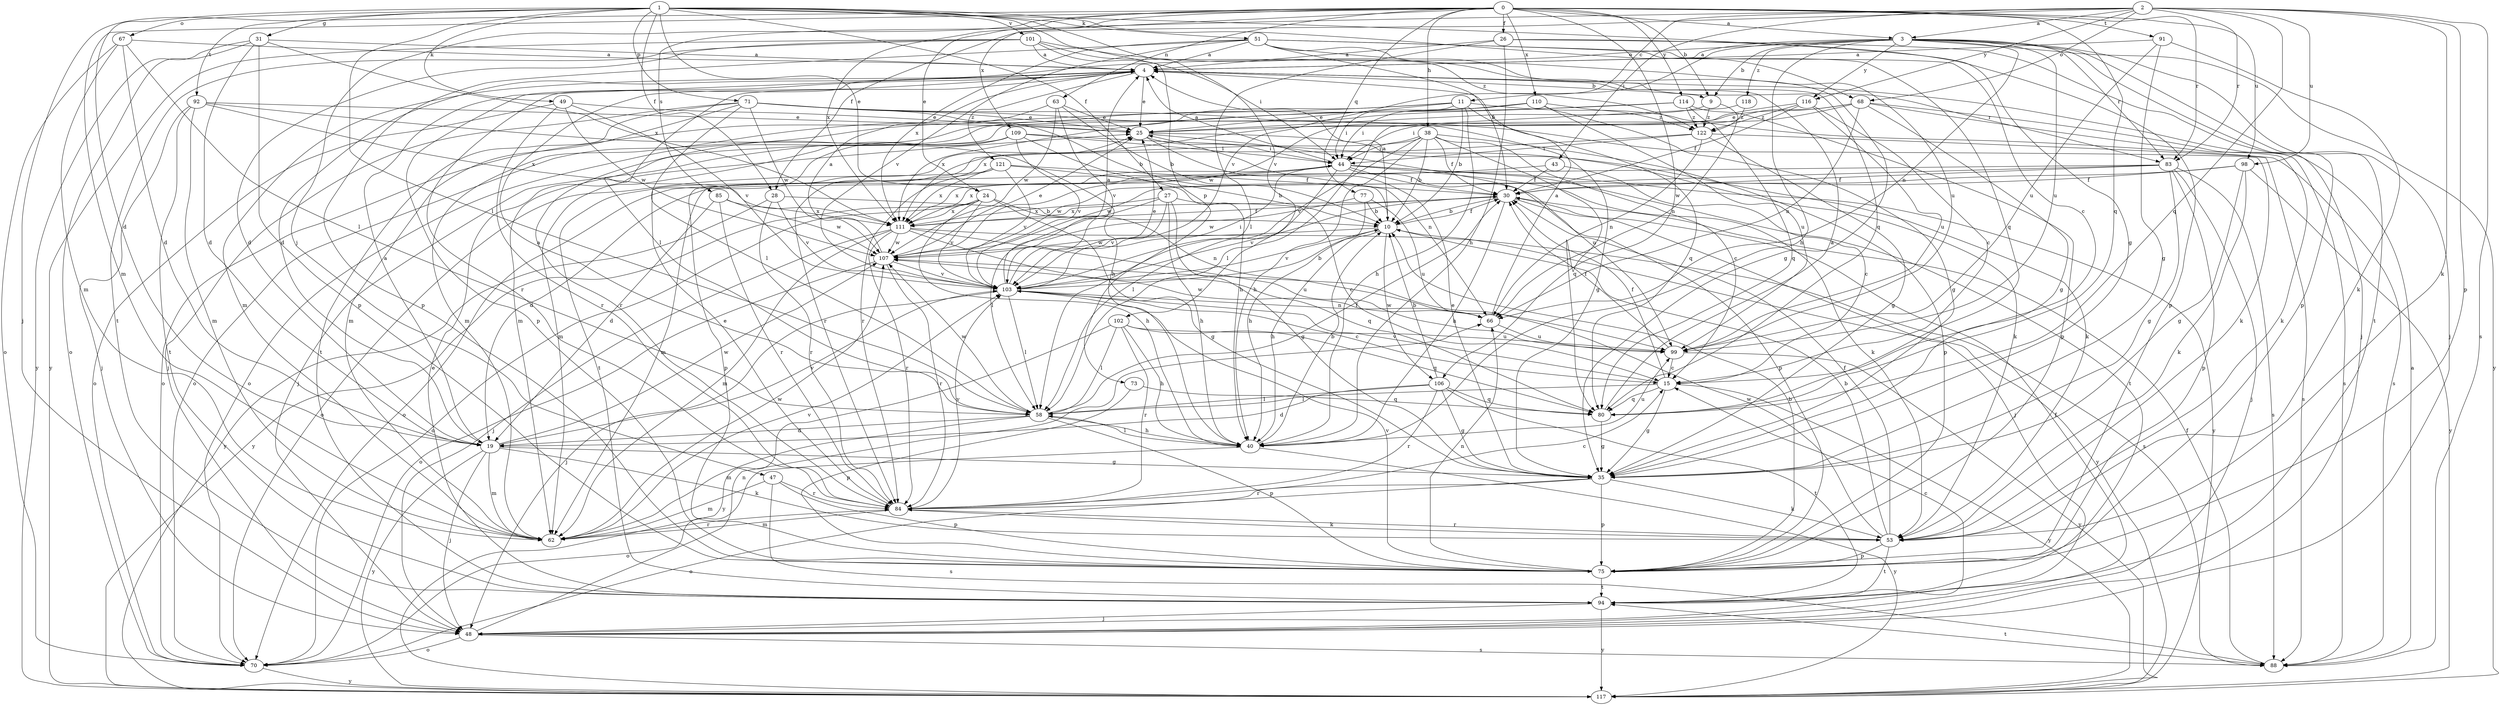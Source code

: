 strict digraph  {
0;
1;
2;
3;
4;
9;
10;
11;
15;
19;
24;
25;
26;
27;
28;
30;
31;
35;
38;
40;
43;
44;
47;
48;
49;
51;
53;
58;
62;
63;
66;
67;
68;
70;
71;
73;
75;
77;
80;
83;
84;
85;
88;
91;
92;
94;
98;
99;
101;
102;
103;
106;
107;
109;
110;
111;
114;
116;
117;
118;
121;
122;
0 -> 3  [label=a];
0 -> 9  [label=b];
0 -> 24  [label=e];
0 -> 26  [label=f];
0 -> 38  [label=h];
0 -> 47  [label=j];
0 -> 48  [label=j];
0 -> 62  [label=m];
0 -> 63  [label=n];
0 -> 77  [label=q];
0 -> 80  [label=q];
0 -> 83  [label=r];
0 -> 85  [label=s];
0 -> 91  [label=t];
0 -> 98  [label=u];
0 -> 106  [label=w];
0 -> 109  [label=x];
0 -> 110  [label=x];
0 -> 114  [label=y];
1 -> 19  [label=d];
1 -> 24  [label=e];
1 -> 27  [label=f];
1 -> 28  [label=f];
1 -> 31  [label=g];
1 -> 35  [label=g];
1 -> 49  [label=k];
1 -> 51  [label=k];
1 -> 58  [label=l];
1 -> 67  [label=o];
1 -> 68  [label=o];
1 -> 71  [label=p];
1 -> 73  [label=p];
1 -> 92  [label=t];
1 -> 101  [label=v];
1 -> 102  [label=v];
2 -> 3  [label=a];
2 -> 11  [label=c];
2 -> 28  [label=f];
2 -> 43  [label=i];
2 -> 53  [label=k];
2 -> 68  [label=o];
2 -> 75  [label=p];
2 -> 80  [label=q];
2 -> 83  [label=r];
2 -> 88  [label=s];
2 -> 98  [label=u];
2 -> 111  [label=x];
2 -> 116  [label=y];
3 -> 4  [label=a];
3 -> 9  [label=b];
3 -> 19  [label=d];
3 -> 40  [label=h];
3 -> 48  [label=j];
3 -> 66  [label=n];
3 -> 75  [label=p];
3 -> 83  [label=r];
3 -> 94  [label=t];
3 -> 99  [label=u];
3 -> 103  [label=v];
3 -> 116  [label=y];
3 -> 117  [label=y];
3 -> 118  [label=z];
4 -> 9  [label=b];
4 -> 25  [label=e];
4 -> 58  [label=l];
4 -> 62  [label=m];
4 -> 75  [label=p];
4 -> 83  [label=r];
4 -> 84  [label=r];
4 -> 121  [label=z];
9 -> 25  [label=e];
9 -> 66  [label=n];
9 -> 122  [label=z];
10 -> 4  [label=a];
10 -> 30  [label=f];
10 -> 40  [label=h];
10 -> 103  [label=v];
10 -> 106  [label=w];
10 -> 107  [label=w];
10 -> 117  [label=y];
11 -> 10  [label=b];
11 -> 25  [label=e];
11 -> 40  [label=h];
11 -> 44  [label=i];
11 -> 62  [label=m];
11 -> 80  [label=q];
11 -> 84  [label=r];
11 -> 88  [label=s];
15 -> 30  [label=f];
15 -> 35  [label=g];
15 -> 58  [label=l];
15 -> 80  [label=q];
15 -> 103  [label=v];
15 -> 117  [label=y];
19 -> 4  [label=a];
19 -> 35  [label=g];
19 -> 48  [label=j];
19 -> 53  [label=k];
19 -> 62  [label=m];
19 -> 103  [label=v];
19 -> 107  [label=w];
19 -> 117  [label=y];
24 -> 35  [label=g];
24 -> 40  [label=h];
24 -> 66  [label=n];
24 -> 70  [label=o];
24 -> 103  [label=v];
24 -> 111  [label=x];
24 -> 117  [label=y];
25 -> 44  [label=i];
25 -> 53  [label=k];
25 -> 66  [label=n];
25 -> 99  [label=u];
26 -> 4  [label=a];
26 -> 40  [label=h];
26 -> 48  [label=j];
26 -> 58  [label=l];
26 -> 75  [label=p];
27 -> 15  [label=c];
27 -> 35  [label=g];
27 -> 40  [label=h];
27 -> 58  [label=l];
27 -> 103  [label=v];
27 -> 111  [label=x];
28 -> 10  [label=b];
28 -> 84  [label=r];
28 -> 103  [label=v];
28 -> 117  [label=y];
30 -> 10  [label=b];
30 -> 40  [label=h];
30 -> 48  [label=j];
30 -> 103  [label=v];
30 -> 111  [label=x];
31 -> 4  [label=a];
31 -> 19  [label=d];
31 -> 70  [label=o];
31 -> 75  [label=p];
31 -> 111  [label=x];
31 -> 117  [label=y];
35 -> 25  [label=e];
35 -> 53  [label=k];
35 -> 70  [label=o];
35 -> 75  [label=p];
35 -> 84  [label=r];
38 -> 10  [label=b];
38 -> 15  [label=c];
38 -> 30  [label=f];
38 -> 40  [label=h];
38 -> 44  [label=i];
38 -> 75  [label=p];
38 -> 80  [label=q];
38 -> 84  [label=r];
38 -> 103  [label=v];
40 -> 10  [label=b];
40 -> 58  [label=l];
40 -> 70  [label=o];
40 -> 99  [label=u];
40 -> 117  [label=y];
43 -> 15  [label=c];
43 -> 30  [label=f];
43 -> 111  [label=x];
44 -> 4  [label=a];
44 -> 30  [label=f];
44 -> 53  [label=k];
44 -> 58  [label=l];
44 -> 62  [label=m];
44 -> 70  [label=o];
44 -> 75  [label=p];
44 -> 94  [label=t];
44 -> 111  [label=x];
44 -> 117  [label=y];
47 -> 62  [label=m];
47 -> 75  [label=p];
47 -> 84  [label=r];
47 -> 88  [label=s];
48 -> 30  [label=f];
48 -> 66  [label=n];
48 -> 70  [label=o];
48 -> 88  [label=s];
49 -> 25  [label=e];
49 -> 70  [label=o];
49 -> 84  [label=r];
49 -> 103  [label=v];
49 -> 107  [label=w];
51 -> 4  [label=a];
51 -> 15  [label=c];
51 -> 30  [label=f];
51 -> 35  [label=g];
51 -> 75  [label=p];
51 -> 80  [label=q];
51 -> 99  [label=u];
51 -> 103  [label=v];
51 -> 111  [label=x];
53 -> 10  [label=b];
53 -> 30  [label=f];
53 -> 75  [label=p];
53 -> 84  [label=r];
53 -> 94  [label=t];
53 -> 107  [label=w];
58 -> 4  [label=a];
58 -> 19  [label=d];
58 -> 30  [label=f];
58 -> 40  [label=h];
58 -> 62  [label=m];
58 -> 75  [label=p];
58 -> 107  [label=w];
62 -> 84  [label=r];
62 -> 103  [label=v];
62 -> 107  [label=w];
63 -> 10  [label=b];
63 -> 25  [label=e];
63 -> 70  [label=o];
63 -> 103  [label=v];
63 -> 107  [label=w];
66 -> 4  [label=a];
66 -> 99  [label=u];
66 -> 107  [label=w];
67 -> 4  [label=a];
67 -> 19  [label=d];
67 -> 58  [label=l];
67 -> 62  [label=m];
67 -> 70  [label=o];
68 -> 25  [label=e];
68 -> 35  [label=g];
68 -> 44  [label=i];
68 -> 53  [label=k];
68 -> 66  [label=n];
68 -> 88  [label=s];
68 -> 107  [label=w];
70 -> 117  [label=y];
71 -> 10  [label=b];
71 -> 25  [label=e];
71 -> 35  [label=g];
71 -> 48  [label=j];
71 -> 53  [label=k];
71 -> 58  [label=l];
71 -> 62  [label=m];
71 -> 94  [label=t];
71 -> 107  [label=w];
73 -> 75  [label=p];
73 -> 80  [label=q];
75 -> 10  [label=b];
75 -> 66  [label=n];
75 -> 94  [label=t];
75 -> 103  [label=v];
77 -> 10  [label=b];
77 -> 40  [label=h];
77 -> 99  [label=u];
77 -> 107  [label=w];
80 -> 4  [label=a];
80 -> 35  [label=g];
83 -> 19  [label=d];
83 -> 30  [label=f];
83 -> 35  [label=g];
83 -> 48  [label=j];
83 -> 75  [label=p];
83 -> 88  [label=s];
83 -> 107  [label=w];
84 -> 15  [label=c];
84 -> 25  [label=e];
84 -> 53  [label=k];
84 -> 62  [label=m];
84 -> 103  [label=v];
85 -> 19  [label=d];
85 -> 84  [label=r];
85 -> 107  [label=w];
85 -> 111  [label=x];
88 -> 4  [label=a];
88 -> 30  [label=f];
88 -> 94  [label=t];
91 -> 4  [label=a];
91 -> 35  [label=g];
91 -> 53  [label=k];
91 -> 99  [label=u];
92 -> 25  [label=e];
92 -> 40  [label=h];
92 -> 48  [label=j];
92 -> 62  [label=m];
92 -> 94  [label=t];
92 -> 111  [label=x];
94 -> 15  [label=c];
94 -> 25  [label=e];
94 -> 48  [label=j];
94 -> 117  [label=y];
98 -> 30  [label=f];
98 -> 35  [label=g];
98 -> 53  [label=k];
98 -> 107  [label=w];
98 -> 117  [label=y];
99 -> 15  [label=c];
99 -> 30  [label=f];
99 -> 117  [label=y];
101 -> 4  [label=a];
101 -> 19  [label=d];
101 -> 44  [label=i];
101 -> 80  [label=q];
101 -> 94  [label=t];
101 -> 117  [label=y];
101 -> 122  [label=z];
102 -> 40  [label=h];
102 -> 58  [label=l];
102 -> 80  [label=q];
102 -> 84  [label=r];
102 -> 99  [label=u];
102 -> 117  [label=y];
103 -> 4  [label=a];
103 -> 10  [label=b];
103 -> 15  [label=c];
103 -> 25  [label=e];
103 -> 44  [label=i];
103 -> 48  [label=j];
103 -> 58  [label=l];
103 -> 66  [label=n];
106 -> 10  [label=b];
106 -> 19  [label=d];
106 -> 35  [label=g];
106 -> 58  [label=l];
106 -> 80  [label=q];
106 -> 84  [label=r];
106 -> 94  [label=t];
107 -> 4  [label=a];
107 -> 25  [label=e];
107 -> 70  [label=o];
107 -> 84  [label=r];
107 -> 103  [label=v];
109 -> 40  [label=h];
109 -> 44  [label=i];
109 -> 48  [label=j];
109 -> 53  [label=k];
109 -> 62  [label=m];
109 -> 94  [label=t];
109 -> 103  [label=v];
110 -> 35  [label=g];
110 -> 44  [label=i];
110 -> 70  [label=o];
110 -> 99  [label=u];
110 -> 111  [label=x];
110 -> 122  [label=z];
111 -> 30  [label=f];
111 -> 48  [label=j];
111 -> 62  [label=m];
111 -> 80  [label=q];
111 -> 84  [label=r];
111 -> 88  [label=s];
111 -> 99  [label=u];
111 -> 107  [label=w];
114 -> 62  [label=m];
114 -> 70  [label=o];
114 -> 75  [label=p];
114 -> 80  [label=q];
114 -> 122  [label=z];
116 -> 15  [label=c];
116 -> 30  [label=f];
116 -> 99  [label=u];
116 -> 111  [label=x];
116 -> 122  [label=z];
118 -> 58  [label=l];
118 -> 122  [label=z];
121 -> 10  [label=b];
121 -> 30  [label=f];
121 -> 70  [label=o];
121 -> 75  [label=p];
121 -> 103  [label=v];
121 -> 111  [label=x];
122 -> 35  [label=g];
122 -> 44  [label=i];
122 -> 66  [label=n];
122 -> 84  [label=r];
122 -> 88  [label=s];
}
